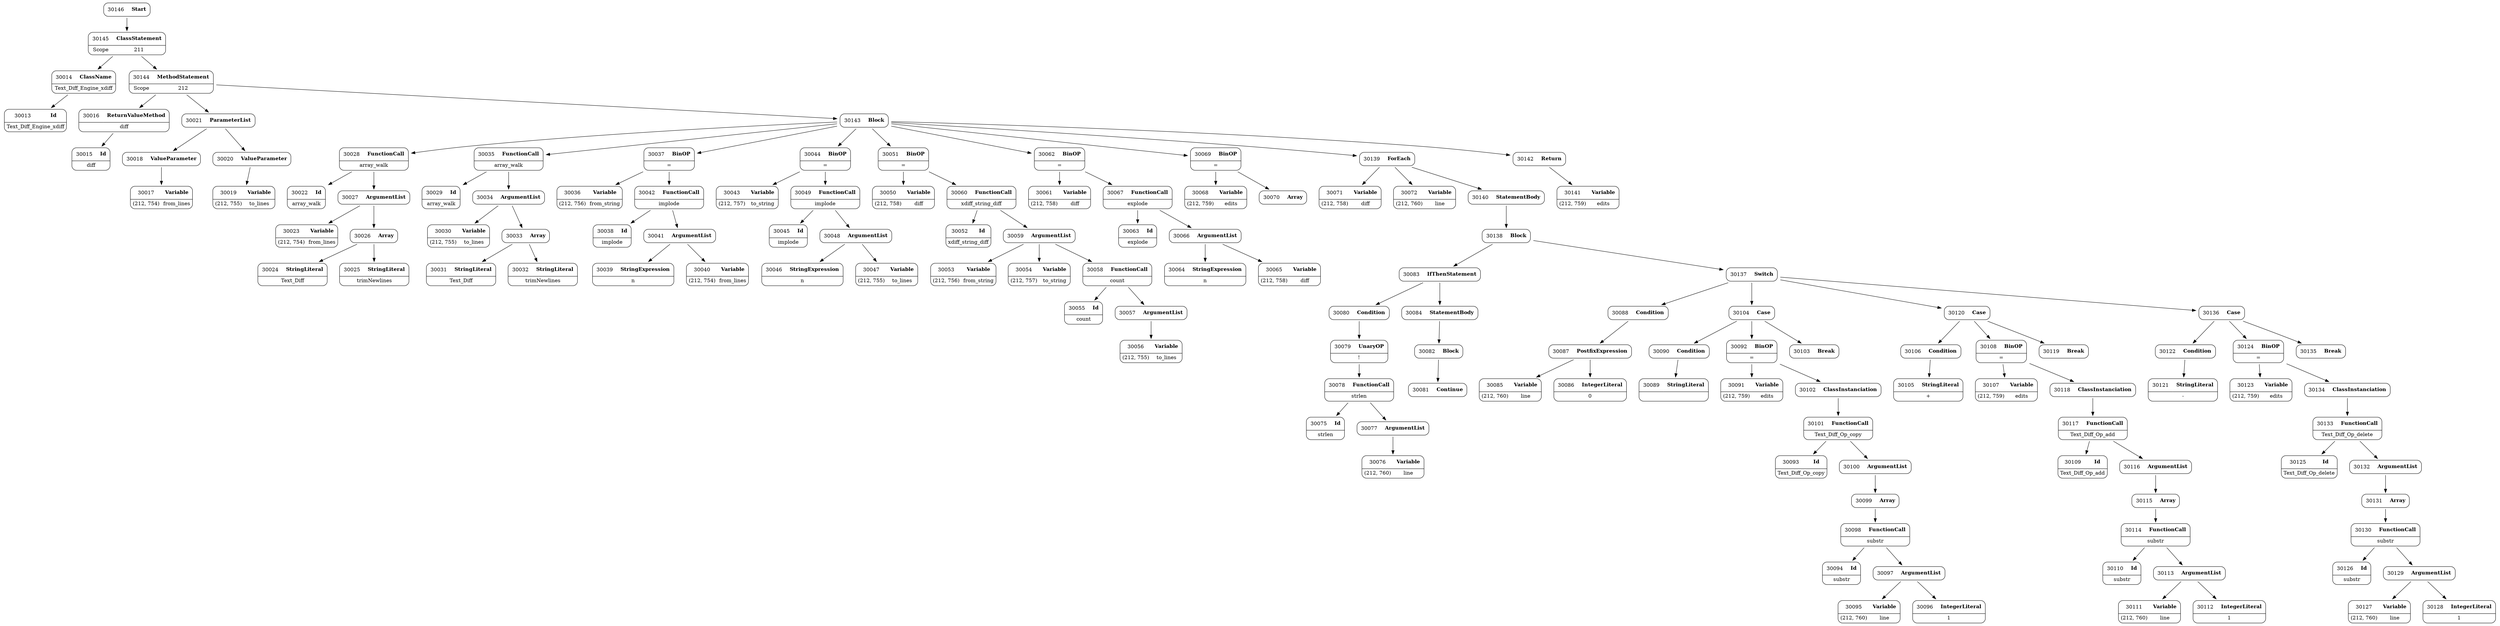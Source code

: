 digraph ast {
node [shape=none];
30013 [label=<<TABLE border='1' cellspacing='0' cellpadding='10' style='rounded' ><TR><TD border='0'>30013</TD><TD border='0'><B>Id</B></TD></TR><HR/><TR><TD border='0' cellpadding='5' colspan='2'>Text_Diff_Engine_xdiff</TD></TR></TABLE>>];
30014 [label=<<TABLE border='1' cellspacing='0' cellpadding='10' style='rounded' ><TR><TD border='0'>30014</TD><TD border='0'><B>ClassName</B></TD></TR><HR/><TR><TD border='0' cellpadding='5' colspan='2'>Text_Diff_Engine_xdiff</TD></TR></TABLE>>];
30014 -> 30013 [weight=2];
30015 [label=<<TABLE border='1' cellspacing='0' cellpadding='10' style='rounded' ><TR><TD border='0'>30015</TD><TD border='0'><B>Id</B></TD></TR><HR/><TR><TD border='0' cellpadding='5' colspan='2'>diff</TD></TR></TABLE>>];
30016 [label=<<TABLE border='1' cellspacing='0' cellpadding='10' style='rounded' ><TR><TD border='0'>30016</TD><TD border='0'><B>ReturnValueMethod</B></TD></TR><HR/><TR><TD border='0' cellpadding='5' colspan='2'>diff</TD></TR></TABLE>>];
30016 -> 30015 [weight=2];
30017 [label=<<TABLE border='1' cellspacing='0' cellpadding='10' style='rounded' ><TR><TD border='0'>30017</TD><TD border='0'><B>Variable</B></TD></TR><HR/><TR><TD border='0' cellpadding='5'>(212, 754)</TD><TD border='0' cellpadding='5'>from_lines</TD></TR></TABLE>>];
30018 [label=<<TABLE border='1' cellspacing='0' cellpadding='10' style='rounded' ><TR><TD border='0'>30018</TD><TD border='0'><B>ValueParameter</B></TD></TR></TABLE>>];
30018 -> 30017 [weight=2];
30019 [label=<<TABLE border='1' cellspacing='0' cellpadding='10' style='rounded' ><TR><TD border='0'>30019</TD><TD border='0'><B>Variable</B></TD></TR><HR/><TR><TD border='0' cellpadding='5'>(212, 755)</TD><TD border='0' cellpadding='5'>to_lines</TD></TR></TABLE>>];
30020 [label=<<TABLE border='1' cellspacing='0' cellpadding='10' style='rounded' ><TR><TD border='0'>30020</TD><TD border='0'><B>ValueParameter</B></TD></TR></TABLE>>];
30020 -> 30019 [weight=2];
30021 [label=<<TABLE border='1' cellspacing='0' cellpadding='10' style='rounded' ><TR><TD border='0'>30021</TD><TD border='0'><B>ParameterList</B></TD></TR></TABLE>>];
30021 -> 30018 [weight=2];
30021 -> 30020 [weight=2];
30022 [label=<<TABLE border='1' cellspacing='0' cellpadding='10' style='rounded' ><TR><TD border='0'>30022</TD><TD border='0'><B>Id</B></TD></TR><HR/><TR><TD border='0' cellpadding='5' colspan='2'>array_walk</TD></TR></TABLE>>];
30023 [label=<<TABLE border='1' cellspacing='0' cellpadding='10' style='rounded' ><TR><TD border='0'>30023</TD><TD border='0'><B>Variable</B></TD></TR><HR/><TR><TD border='0' cellpadding='5'>(212, 754)</TD><TD border='0' cellpadding='5'>from_lines</TD></TR></TABLE>>];
30024 [label=<<TABLE border='1' cellspacing='0' cellpadding='10' style='rounded' ><TR><TD border='0'>30024</TD><TD border='0'><B>StringLiteral</B></TD></TR><HR/><TR><TD border='0' cellpadding='5' colspan='2'>Text_Diff</TD></TR></TABLE>>];
30025 [label=<<TABLE border='1' cellspacing='0' cellpadding='10' style='rounded' ><TR><TD border='0'>30025</TD><TD border='0'><B>StringLiteral</B></TD></TR><HR/><TR><TD border='0' cellpadding='5' colspan='2'>trimNewlines</TD></TR></TABLE>>];
30026 [label=<<TABLE border='1' cellspacing='0' cellpadding='10' style='rounded' ><TR><TD border='0'>30026</TD><TD border='0'><B>Array</B></TD></TR></TABLE>>];
30026 -> 30024 [weight=2];
30026 -> 30025 [weight=2];
30027 [label=<<TABLE border='1' cellspacing='0' cellpadding='10' style='rounded' ><TR><TD border='0'>30027</TD><TD border='0'><B>ArgumentList</B></TD></TR></TABLE>>];
30027 -> 30023 [weight=2];
30027 -> 30026 [weight=2];
30028 [label=<<TABLE border='1' cellspacing='0' cellpadding='10' style='rounded' ><TR><TD border='0'>30028</TD><TD border='0'><B>FunctionCall</B></TD></TR><HR/><TR><TD border='0' cellpadding='5' colspan='2'>array_walk</TD></TR></TABLE>>];
30028 -> 30022 [weight=2];
30028 -> 30027 [weight=2];
30029 [label=<<TABLE border='1' cellspacing='0' cellpadding='10' style='rounded' ><TR><TD border='0'>30029</TD><TD border='0'><B>Id</B></TD></TR><HR/><TR><TD border='0' cellpadding='5' colspan='2'>array_walk</TD></TR></TABLE>>];
30030 [label=<<TABLE border='1' cellspacing='0' cellpadding='10' style='rounded' ><TR><TD border='0'>30030</TD><TD border='0'><B>Variable</B></TD></TR><HR/><TR><TD border='0' cellpadding='5'>(212, 755)</TD><TD border='0' cellpadding='5'>to_lines</TD></TR></TABLE>>];
30031 [label=<<TABLE border='1' cellspacing='0' cellpadding='10' style='rounded' ><TR><TD border='0'>30031</TD><TD border='0'><B>StringLiteral</B></TD></TR><HR/><TR><TD border='0' cellpadding='5' colspan='2'>Text_Diff</TD></TR></TABLE>>];
30032 [label=<<TABLE border='1' cellspacing='0' cellpadding='10' style='rounded' ><TR><TD border='0'>30032</TD><TD border='0'><B>StringLiteral</B></TD></TR><HR/><TR><TD border='0' cellpadding='5' colspan='2'>trimNewlines</TD></TR></TABLE>>];
30033 [label=<<TABLE border='1' cellspacing='0' cellpadding='10' style='rounded' ><TR><TD border='0'>30033</TD><TD border='0'><B>Array</B></TD></TR></TABLE>>];
30033 -> 30031 [weight=2];
30033 -> 30032 [weight=2];
30034 [label=<<TABLE border='1' cellspacing='0' cellpadding='10' style='rounded' ><TR><TD border='0'>30034</TD><TD border='0'><B>ArgumentList</B></TD></TR></TABLE>>];
30034 -> 30030 [weight=2];
30034 -> 30033 [weight=2];
30035 [label=<<TABLE border='1' cellspacing='0' cellpadding='10' style='rounded' ><TR><TD border='0'>30035</TD><TD border='0'><B>FunctionCall</B></TD></TR><HR/><TR><TD border='0' cellpadding='5' colspan='2'>array_walk</TD></TR></TABLE>>];
30035 -> 30029 [weight=2];
30035 -> 30034 [weight=2];
30036 [label=<<TABLE border='1' cellspacing='0' cellpadding='10' style='rounded' ><TR><TD border='0'>30036</TD><TD border='0'><B>Variable</B></TD></TR><HR/><TR><TD border='0' cellpadding='5'>(212, 756)</TD><TD border='0' cellpadding='5'>from_string</TD></TR></TABLE>>];
30037 [label=<<TABLE border='1' cellspacing='0' cellpadding='10' style='rounded' ><TR><TD border='0'>30037</TD><TD border='0'><B>BinOP</B></TD></TR><HR/><TR><TD border='0' cellpadding='5' colspan='2'>=</TD></TR></TABLE>>];
30037 -> 30036 [weight=2];
30037 -> 30042 [weight=2];
30038 [label=<<TABLE border='1' cellspacing='0' cellpadding='10' style='rounded' ><TR><TD border='0'>30038</TD><TD border='0'><B>Id</B></TD></TR><HR/><TR><TD border='0' cellpadding='5' colspan='2'>implode</TD></TR></TABLE>>];
30039 [label=<<TABLE border='1' cellspacing='0' cellpadding='10' style='rounded' ><TR><TD border='0'>30039</TD><TD border='0'><B>StringExpression</B></TD></TR><HR/><TR><TD border='0' cellpadding='5' colspan='2'>n</TD></TR></TABLE>>];
30040 [label=<<TABLE border='1' cellspacing='0' cellpadding='10' style='rounded' ><TR><TD border='0'>30040</TD><TD border='0'><B>Variable</B></TD></TR><HR/><TR><TD border='0' cellpadding='5'>(212, 754)</TD><TD border='0' cellpadding='5'>from_lines</TD></TR></TABLE>>];
30041 [label=<<TABLE border='1' cellspacing='0' cellpadding='10' style='rounded' ><TR><TD border='0'>30041</TD><TD border='0'><B>ArgumentList</B></TD></TR></TABLE>>];
30041 -> 30039 [weight=2];
30041 -> 30040 [weight=2];
30042 [label=<<TABLE border='1' cellspacing='0' cellpadding='10' style='rounded' ><TR><TD border='0'>30042</TD><TD border='0'><B>FunctionCall</B></TD></TR><HR/><TR><TD border='0' cellpadding='5' colspan='2'>implode</TD></TR></TABLE>>];
30042 -> 30038 [weight=2];
30042 -> 30041 [weight=2];
30043 [label=<<TABLE border='1' cellspacing='0' cellpadding='10' style='rounded' ><TR><TD border='0'>30043</TD><TD border='0'><B>Variable</B></TD></TR><HR/><TR><TD border='0' cellpadding='5'>(212, 757)</TD><TD border='0' cellpadding='5'>to_string</TD></TR></TABLE>>];
30044 [label=<<TABLE border='1' cellspacing='0' cellpadding='10' style='rounded' ><TR><TD border='0'>30044</TD><TD border='0'><B>BinOP</B></TD></TR><HR/><TR><TD border='0' cellpadding='5' colspan='2'>=</TD></TR></TABLE>>];
30044 -> 30043 [weight=2];
30044 -> 30049 [weight=2];
30045 [label=<<TABLE border='1' cellspacing='0' cellpadding='10' style='rounded' ><TR><TD border='0'>30045</TD><TD border='0'><B>Id</B></TD></TR><HR/><TR><TD border='0' cellpadding='5' colspan='2'>implode</TD></TR></TABLE>>];
30046 [label=<<TABLE border='1' cellspacing='0' cellpadding='10' style='rounded' ><TR><TD border='0'>30046</TD><TD border='0'><B>StringExpression</B></TD></TR><HR/><TR><TD border='0' cellpadding='5' colspan='2'>n</TD></TR></TABLE>>];
30047 [label=<<TABLE border='1' cellspacing='0' cellpadding='10' style='rounded' ><TR><TD border='0'>30047</TD><TD border='0'><B>Variable</B></TD></TR><HR/><TR><TD border='0' cellpadding='5'>(212, 755)</TD><TD border='0' cellpadding='5'>to_lines</TD></TR></TABLE>>];
30048 [label=<<TABLE border='1' cellspacing='0' cellpadding='10' style='rounded' ><TR><TD border='0'>30048</TD><TD border='0'><B>ArgumentList</B></TD></TR></TABLE>>];
30048 -> 30046 [weight=2];
30048 -> 30047 [weight=2];
30049 [label=<<TABLE border='1' cellspacing='0' cellpadding='10' style='rounded' ><TR><TD border='0'>30049</TD><TD border='0'><B>FunctionCall</B></TD></TR><HR/><TR><TD border='0' cellpadding='5' colspan='2'>implode</TD></TR></TABLE>>];
30049 -> 30045 [weight=2];
30049 -> 30048 [weight=2];
30050 [label=<<TABLE border='1' cellspacing='0' cellpadding='10' style='rounded' ><TR><TD border='0'>30050</TD><TD border='0'><B>Variable</B></TD></TR><HR/><TR><TD border='0' cellpadding='5'>(212, 758)</TD><TD border='0' cellpadding='5'>diff</TD></TR></TABLE>>];
30051 [label=<<TABLE border='1' cellspacing='0' cellpadding='10' style='rounded' ><TR><TD border='0'>30051</TD><TD border='0'><B>BinOP</B></TD></TR><HR/><TR><TD border='0' cellpadding='5' colspan='2'>=</TD></TR></TABLE>>];
30051 -> 30050 [weight=2];
30051 -> 30060 [weight=2];
30052 [label=<<TABLE border='1' cellspacing='0' cellpadding='10' style='rounded' ><TR><TD border='0'>30052</TD><TD border='0'><B>Id</B></TD></TR><HR/><TR><TD border='0' cellpadding='5' colspan='2'>xdiff_string_diff</TD></TR></TABLE>>];
30053 [label=<<TABLE border='1' cellspacing='0' cellpadding='10' style='rounded' ><TR><TD border='0'>30053</TD><TD border='0'><B>Variable</B></TD></TR><HR/><TR><TD border='0' cellpadding='5'>(212, 756)</TD><TD border='0' cellpadding='5'>from_string</TD></TR></TABLE>>];
30054 [label=<<TABLE border='1' cellspacing='0' cellpadding='10' style='rounded' ><TR><TD border='0'>30054</TD><TD border='0'><B>Variable</B></TD></TR><HR/><TR><TD border='0' cellpadding='5'>(212, 757)</TD><TD border='0' cellpadding='5'>to_string</TD></TR></TABLE>>];
30055 [label=<<TABLE border='1' cellspacing='0' cellpadding='10' style='rounded' ><TR><TD border='0'>30055</TD><TD border='0'><B>Id</B></TD></TR><HR/><TR><TD border='0' cellpadding='5' colspan='2'>count</TD></TR></TABLE>>];
30056 [label=<<TABLE border='1' cellspacing='0' cellpadding='10' style='rounded' ><TR><TD border='0'>30056</TD><TD border='0'><B>Variable</B></TD></TR><HR/><TR><TD border='0' cellpadding='5'>(212, 755)</TD><TD border='0' cellpadding='5'>to_lines</TD></TR></TABLE>>];
30057 [label=<<TABLE border='1' cellspacing='0' cellpadding='10' style='rounded' ><TR><TD border='0'>30057</TD><TD border='0'><B>ArgumentList</B></TD></TR></TABLE>>];
30057 -> 30056 [weight=2];
30058 [label=<<TABLE border='1' cellspacing='0' cellpadding='10' style='rounded' ><TR><TD border='0'>30058</TD><TD border='0'><B>FunctionCall</B></TD></TR><HR/><TR><TD border='0' cellpadding='5' colspan='2'>count</TD></TR></TABLE>>];
30058 -> 30055 [weight=2];
30058 -> 30057 [weight=2];
30059 [label=<<TABLE border='1' cellspacing='0' cellpadding='10' style='rounded' ><TR><TD border='0'>30059</TD><TD border='0'><B>ArgumentList</B></TD></TR></TABLE>>];
30059 -> 30053 [weight=2];
30059 -> 30054 [weight=2];
30059 -> 30058 [weight=2];
30060 [label=<<TABLE border='1' cellspacing='0' cellpadding='10' style='rounded' ><TR><TD border='0'>30060</TD><TD border='0'><B>FunctionCall</B></TD></TR><HR/><TR><TD border='0' cellpadding='5' colspan='2'>xdiff_string_diff</TD></TR></TABLE>>];
30060 -> 30052 [weight=2];
30060 -> 30059 [weight=2];
30061 [label=<<TABLE border='1' cellspacing='0' cellpadding='10' style='rounded' ><TR><TD border='0'>30061</TD><TD border='0'><B>Variable</B></TD></TR><HR/><TR><TD border='0' cellpadding='5'>(212, 758)</TD><TD border='0' cellpadding='5'>diff</TD></TR></TABLE>>];
30062 [label=<<TABLE border='1' cellspacing='0' cellpadding='10' style='rounded' ><TR><TD border='0'>30062</TD><TD border='0'><B>BinOP</B></TD></TR><HR/><TR><TD border='0' cellpadding='5' colspan='2'>=</TD></TR></TABLE>>];
30062 -> 30061 [weight=2];
30062 -> 30067 [weight=2];
30063 [label=<<TABLE border='1' cellspacing='0' cellpadding='10' style='rounded' ><TR><TD border='0'>30063</TD><TD border='0'><B>Id</B></TD></TR><HR/><TR><TD border='0' cellpadding='5' colspan='2'>explode</TD></TR></TABLE>>];
30064 [label=<<TABLE border='1' cellspacing='0' cellpadding='10' style='rounded' ><TR><TD border='0'>30064</TD><TD border='0'><B>StringExpression</B></TD></TR><HR/><TR><TD border='0' cellpadding='5' colspan='2'>n</TD></TR></TABLE>>];
30065 [label=<<TABLE border='1' cellspacing='0' cellpadding='10' style='rounded' ><TR><TD border='0'>30065</TD><TD border='0'><B>Variable</B></TD></TR><HR/><TR><TD border='0' cellpadding='5'>(212, 758)</TD><TD border='0' cellpadding='5'>diff</TD></TR></TABLE>>];
30066 [label=<<TABLE border='1' cellspacing='0' cellpadding='10' style='rounded' ><TR><TD border='0'>30066</TD><TD border='0'><B>ArgumentList</B></TD></TR></TABLE>>];
30066 -> 30064 [weight=2];
30066 -> 30065 [weight=2];
30067 [label=<<TABLE border='1' cellspacing='0' cellpadding='10' style='rounded' ><TR><TD border='0'>30067</TD><TD border='0'><B>FunctionCall</B></TD></TR><HR/><TR><TD border='0' cellpadding='5' colspan='2'>explode</TD></TR></TABLE>>];
30067 -> 30063 [weight=2];
30067 -> 30066 [weight=2];
30068 [label=<<TABLE border='1' cellspacing='0' cellpadding='10' style='rounded' ><TR><TD border='0'>30068</TD><TD border='0'><B>Variable</B></TD></TR><HR/><TR><TD border='0' cellpadding='5'>(212, 759)</TD><TD border='0' cellpadding='5'>edits</TD></TR></TABLE>>];
30069 [label=<<TABLE border='1' cellspacing='0' cellpadding='10' style='rounded' ><TR><TD border='0'>30069</TD><TD border='0'><B>BinOP</B></TD></TR><HR/><TR><TD border='0' cellpadding='5' colspan='2'>=</TD></TR></TABLE>>];
30069 -> 30068 [weight=2];
30069 -> 30070 [weight=2];
30070 [label=<<TABLE border='1' cellspacing='0' cellpadding='10' style='rounded' ><TR><TD border='0'>30070</TD><TD border='0'><B>Array</B></TD></TR></TABLE>>];
30071 [label=<<TABLE border='1' cellspacing='0' cellpadding='10' style='rounded' ><TR><TD border='0'>30071</TD><TD border='0'><B>Variable</B></TD></TR><HR/><TR><TD border='0' cellpadding='5'>(212, 758)</TD><TD border='0' cellpadding='5'>diff</TD></TR></TABLE>>];
30072 [label=<<TABLE border='1' cellspacing='0' cellpadding='10' style='rounded' ><TR><TD border='0'>30072</TD><TD border='0'><B>Variable</B></TD></TR><HR/><TR><TD border='0' cellpadding='5'>(212, 760)</TD><TD border='0' cellpadding='5'>line</TD></TR></TABLE>>];
30075 [label=<<TABLE border='1' cellspacing='0' cellpadding='10' style='rounded' ><TR><TD border='0'>30075</TD><TD border='0'><B>Id</B></TD></TR><HR/><TR><TD border='0' cellpadding='5' colspan='2'>strlen</TD></TR></TABLE>>];
30076 [label=<<TABLE border='1' cellspacing='0' cellpadding='10' style='rounded' ><TR><TD border='0'>30076</TD><TD border='0'><B>Variable</B></TD></TR><HR/><TR><TD border='0' cellpadding='5'>(212, 760)</TD><TD border='0' cellpadding='5'>line</TD></TR></TABLE>>];
30077 [label=<<TABLE border='1' cellspacing='0' cellpadding='10' style='rounded' ><TR><TD border='0'>30077</TD><TD border='0'><B>ArgumentList</B></TD></TR></TABLE>>];
30077 -> 30076 [weight=2];
30078 [label=<<TABLE border='1' cellspacing='0' cellpadding='10' style='rounded' ><TR><TD border='0'>30078</TD><TD border='0'><B>FunctionCall</B></TD></TR><HR/><TR><TD border='0' cellpadding='5' colspan='2'>strlen</TD></TR></TABLE>>];
30078 -> 30075 [weight=2];
30078 -> 30077 [weight=2];
30079 [label=<<TABLE border='1' cellspacing='0' cellpadding='10' style='rounded' ><TR><TD border='0'>30079</TD><TD border='0'><B>UnaryOP</B></TD></TR><HR/><TR><TD border='0' cellpadding='5' colspan='2'>!</TD></TR></TABLE>>];
30079 -> 30078 [weight=2];
30080 [label=<<TABLE border='1' cellspacing='0' cellpadding='10' style='rounded' ><TR><TD border='0'>30080</TD><TD border='0'><B>Condition</B></TD></TR></TABLE>>];
30080 -> 30079 [weight=2];
30081 [label=<<TABLE border='1' cellspacing='0' cellpadding='10' style='rounded' ><TR><TD border='0'>30081</TD><TD border='0'><B>Continue</B></TD></TR></TABLE>>];
30082 [label=<<TABLE border='1' cellspacing='0' cellpadding='10' style='rounded' ><TR><TD border='0'>30082</TD><TD border='0'><B>Block</B></TD></TR></TABLE>>];
30082 -> 30081 [weight=2];
30083 [label=<<TABLE border='1' cellspacing='0' cellpadding='10' style='rounded' ><TR><TD border='0'>30083</TD><TD border='0'><B>IfThenStatement</B></TD></TR></TABLE>>];
30083 -> 30080 [weight=2];
30083 -> 30084 [weight=2];
30084 [label=<<TABLE border='1' cellspacing='0' cellpadding='10' style='rounded' ><TR><TD border='0'>30084</TD><TD border='0'><B>StatementBody</B></TD></TR></TABLE>>];
30084 -> 30082 [weight=2];
30085 [label=<<TABLE border='1' cellspacing='0' cellpadding='10' style='rounded' ><TR><TD border='0'>30085</TD><TD border='0'><B>Variable</B></TD></TR><HR/><TR><TD border='0' cellpadding='5'>(212, 760)</TD><TD border='0' cellpadding='5'>line</TD></TR></TABLE>>];
30086 [label=<<TABLE border='1' cellspacing='0' cellpadding='10' style='rounded' ><TR><TD border='0'>30086</TD><TD border='0'><B>IntegerLiteral</B></TD></TR><HR/><TR><TD border='0' cellpadding='5' colspan='2'>0</TD></TR></TABLE>>];
30087 [label=<<TABLE border='1' cellspacing='0' cellpadding='10' style='rounded' ><TR><TD border='0'>30087</TD><TD border='0'><B>PostfixExpression</B></TD></TR></TABLE>>];
30087 -> 30085 [weight=2];
30087 -> 30086 [weight=2];
30088 [label=<<TABLE border='1' cellspacing='0' cellpadding='10' style='rounded' ><TR><TD border='0'>30088</TD><TD border='0'><B>Condition</B></TD></TR></TABLE>>];
30088 -> 30087 [weight=2];
30089 [label=<<TABLE border='1' cellspacing='0' cellpadding='10' style='rounded' ><TR><TD border='0'>30089</TD><TD border='0'><B>StringLiteral</B></TD></TR><HR/><TR><TD border='0' cellpadding='5' colspan='2'> </TD></TR></TABLE>>];
30090 [label=<<TABLE border='1' cellspacing='0' cellpadding='10' style='rounded' ><TR><TD border='0'>30090</TD><TD border='0'><B>Condition</B></TD></TR></TABLE>>];
30090 -> 30089 [weight=2];
30091 [label=<<TABLE border='1' cellspacing='0' cellpadding='10' style='rounded' ><TR><TD border='0'>30091</TD><TD border='0'><B>Variable</B></TD></TR><HR/><TR><TD border='0' cellpadding='5'>(212, 759)</TD><TD border='0' cellpadding='5'>edits</TD></TR></TABLE>>];
30092 [label=<<TABLE border='1' cellspacing='0' cellpadding='10' style='rounded' ><TR><TD border='0'>30092</TD><TD border='0'><B>BinOP</B></TD></TR><HR/><TR><TD border='0' cellpadding='5' colspan='2'>=</TD></TR></TABLE>>];
30092 -> 30091 [weight=2];
30092 -> 30102 [weight=2];
30093 [label=<<TABLE border='1' cellspacing='0' cellpadding='10' style='rounded' ><TR><TD border='0'>30093</TD><TD border='0'><B>Id</B></TD></TR><HR/><TR><TD border='0' cellpadding='5' colspan='2'>Text_Diff_Op_copy</TD></TR></TABLE>>];
30094 [label=<<TABLE border='1' cellspacing='0' cellpadding='10' style='rounded' ><TR><TD border='0'>30094</TD><TD border='0'><B>Id</B></TD></TR><HR/><TR><TD border='0' cellpadding='5' colspan='2'>substr</TD></TR></TABLE>>];
30095 [label=<<TABLE border='1' cellspacing='0' cellpadding='10' style='rounded' ><TR><TD border='0'>30095</TD><TD border='0'><B>Variable</B></TD></TR><HR/><TR><TD border='0' cellpadding='5'>(212, 760)</TD><TD border='0' cellpadding='5'>line</TD></TR></TABLE>>];
30096 [label=<<TABLE border='1' cellspacing='0' cellpadding='10' style='rounded' ><TR><TD border='0'>30096</TD><TD border='0'><B>IntegerLiteral</B></TD></TR><HR/><TR><TD border='0' cellpadding='5' colspan='2'>1</TD></TR></TABLE>>];
30097 [label=<<TABLE border='1' cellspacing='0' cellpadding='10' style='rounded' ><TR><TD border='0'>30097</TD><TD border='0'><B>ArgumentList</B></TD></TR></TABLE>>];
30097 -> 30095 [weight=2];
30097 -> 30096 [weight=2];
30098 [label=<<TABLE border='1' cellspacing='0' cellpadding='10' style='rounded' ><TR><TD border='0'>30098</TD><TD border='0'><B>FunctionCall</B></TD></TR><HR/><TR><TD border='0' cellpadding='5' colspan='2'>substr</TD></TR></TABLE>>];
30098 -> 30094 [weight=2];
30098 -> 30097 [weight=2];
30099 [label=<<TABLE border='1' cellspacing='0' cellpadding='10' style='rounded' ><TR><TD border='0'>30099</TD><TD border='0'><B>Array</B></TD></TR></TABLE>>];
30099 -> 30098 [weight=2];
30100 [label=<<TABLE border='1' cellspacing='0' cellpadding='10' style='rounded' ><TR><TD border='0'>30100</TD><TD border='0'><B>ArgumentList</B></TD></TR></TABLE>>];
30100 -> 30099 [weight=2];
30101 [label=<<TABLE border='1' cellspacing='0' cellpadding='10' style='rounded' ><TR><TD border='0'>30101</TD><TD border='0'><B>FunctionCall</B></TD></TR><HR/><TR><TD border='0' cellpadding='5' colspan='2'>Text_Diff_Op_copy</TD></TR></TABLE>>];
30101 -> 30093 [weight=2];
30101 -> 30100 [weight=2];
30102 [label=<<TABLE border='1' cellspacing='0' cellpadding='10' style='rounded' ><TR><TD border='0'>30102</TD><TD border='0'><B>ClassInstanciation</B></TD></TR></TABLE>>];
30102 -> 30101 [weight=2];
30103 [label=<<TABLE border='1' cellspacing='0' cellpadding='10' style='rounded' ><TR><TD border='0'>30103</TD><TD border='0'><B>Break</B></TD></TR></TABLE>>];
30104 [label=<<TABLE border='1' cellspacing='0' cellpadding='10' style='rounded' ><TR><TD border='0'>30104</TD><TD border='0'><B>Case</B></TD></TR></TABLE>>];
30104 -> 30090 [weight=2];
30104 -> 30092 [weight=2];
30104 -> 30103 [weight=2];
30105 [label=<<TABLE border='1' cellspacing='0' cellpadding='10' style='rounded' ><TR><TD border='0'>30105</TD><TD border='0'><B>StringLiteral</B></TD></TR><HR/><TR><TD border='0' cellpadding='5' colspan='2'>+</TD></TR></TABLE>>];
30106 [label=<<TABLE border='1' cellspacing='0' cellpadding='10' style='rounded' ><TR><TD border='0'>30106</TD><TD border='0'><B>Condition</B></TD></TR></TABLE>>];
30106 -> 30105 [weight=2];
30107 [label=<<TABLE border='1' cellspacing='0' cellpadding='10' style='rounded' ><TR><TD border='0'>30107</TD><TD border='0'><B>Variable</B></TD></TR><HR/><TR><TD border='0' cellpadding='5'>(212, 759)</TD><TD border='0' cellpadding='5'>edits</TD></TR></TABLE>>];
30108 [label=<<TABLE border='1' cellspacing='0' cellpadding='10' style='rounded' ><TR><TD border='0'>30108</TD><TD border='0'><B>BinOP</B></TD></TR><HR/><TR><TD border='0' cellpadding='5' colspan='2'>=</TD></TR></TABLE>>];
30108 -> 30107 [weight=2];
30108 -> 30118 [weight=2];
30109 [label=<<TABLE border='1' cellspacing='0' cellpadding='10' style='rounded' ><TR><TD border='0'>30109</TD><TD border='0'><B>Id</B></TD></TR><HR/><TR><TD border='0' cellpadding='5' colspan='2'>Text_Diff_Op_add</TD></TR></TABLE>>];
30110 [label=<<TABLE border='1' cellspacing='0' cellpadding='10' style='rounded' ><TR><TD border='0'>30110</TD><TD border='0'><B>Id</B></TD></TR><HR/><TR><TD border='0' cellpadding='5' colspan='2'>substr</TD></TR></TABLE>>];
30111 [label=<<TABLE border='1' cellspacing='0' cellpadding='10' style='rounded' ><TR><TD border='0'>30111</TD><TD border='0'><B>Variable</B></TD></TR><HR/><TR><TD border='0' cellpadding='5'>(212, 760)</TD><TD border='0' cellpadding='5'>line</TD></TR></TABLE>>];
30112 [label=<<TABLE border='1' cellspacing='0' cellpadding='10' style='rounded' ><TR><TD border='0'>30112</TD><TD border='0'><B>IntegerLiteral</B></TD></TR><HR/><TR><TD border='0' cellpadding='5' colspan='2'>1</TD></TR></TABLE>>];
30113 [label=<<TABLE border='1' cellspacing='0' cellpadding='10' style='rounded' ><TR><TD border='0'>30113</TD><TD border='0'><B>ArgumentList</B></TD></TR></TABLE>>];
30113 -> 30111 [weight=2];
30113 -> 30112 [weight=2];
30114 [label=<<TABLE border='1' cellspacing='0' cellpadding='10' style='rounded' ><TR><TD border='0'>30114</TD><TD border='0'><B>FunctionCall</B></TD></TR><HR/><TR><TD border='0' cellpadding='5' colspan='2'>substr</TD></TR></TABLE>>];
30114 -> 30110 [weight=2];
30114 -> 30113 [weight=2];
30115 [label=<<TABLE border='1' cellspacing='0' cellpadding='10' style='rounded' ><TR><TD border='0'>30115</TD><TD border='0'><B>Array</B></TD></TR></TABLE>>];
30115 -> 30114 [weight=2];
30116 [label=<<TABLE border='1' cellspacing='0' cellpadding='10' style='rounded' ><TR><TD border='0'>30116</TD><TD border='0'><B>ArgumentList</B></TD></TR></TABLE>>];
30116 -> 30115 [weight=2];
30117 [label=<<TABLE border='1' cellspacing='0' cellpadding='10' style='rounded' ><TR><TD border='0'>30117</TD><TD border='0'><B>FunctionCall</B></TD></TR><HR/><TR><TD border='0' cellpadding='5' colspan='2'>Text_Diff_Op_add</TD></TR></TABLE>>];
30117 -> 30109 [weight=2];
30117 -> 30116 [weight=2];
30118 [label=<<TABLE border='1' cellspacing='0' cellpadding='10' style='rounded' ><TR><TD border='0'>30118</TD><TD border='0'><B>ClassInstanciation</B></TD></TR></TABLE>>];
30118 -> 30117 [weight=2];
30119 [label=<<TABLE border='1' cellspacing='0' cellpadding='10' style='rounded' ><TR><TD border='0'>30119</TD><TD border='0'><B>Break</B></TD></TR></TABLE>>];
30120 [label=<<TABLE border='1' cellspacing='0' cellpadding='10' style='rounded' ><TR><TD border='0'>30120</TD><TD border='0'><B>Case</B></TD></TR></TABLE>>];
30120 -> 30106 [weight=2];
30120 -> 30108 [weight=2];
30120 -> 30119 [weight=2];
30121 [label=<<TABLE border='1' cellspacing='0' cellpadding='10' style='rounded' ><TR><TD border='0'>30121</TD><TD border='0'><B>StringLiteral</B></TD></TR><HR/><TR><TD border='0' cellpadding='5' colspan='2'>-</TD></TR></TABLE>>];
30122 [label=<<TABLE border='1' cellspacing='0' cellpadding='10' style='rounded' ><TR><TD border='0'>30122</TD><TD border='0'><B>Condition</B></TD></TR></TABLE>>];
30122 -> 30121 [weight=2];
30123 [label=<<TABLE border='1' cellspacing='0' cellpadding='10' style='rounded' ><TR><TD border='0'>30123</TD><TD border='0'><B>Variable</B></TD></TR><HR/><TR><TD border='0' cellpadding='5'>(212, 759)</TD><TD border='0' cellpadding='5'>edits</TD></TR></TABLE>>];
30124 [label=<<TABLE border='1' cellspacing='0' cellpadding='10' style='rounded' ><TR><TD border='0'>30124</TD><TD border='0'><B>BinOP</B></TD></TR><HR/><TR><TD border='0' cellpadding='5' colspan='2'>=</TD></TR></TABLE>>];
30124 -> 30123 [weight=2];
30124 -> 30134 [weight=2];
30125 [label=<<TABLE border='1' cellspacing='0' cellpadding='10' style='rounded' ><TR><TD border='0'>30125</TD><TD border='0'><B>Id</B></TD></TR><HR/><TR><TD border='0' cellpadding='5' colspan='2'>Text_Diff_Op_delete</TD></TR></TABLE>>];
30126 [label=<<TABLE border='1' cellspacing='0' cellpadding='10' style='rounded' ><TR><TD border='0'>30126</TD><TD border='0'><B>Id</B></TD></TR><HR/><TR><TD border='0' cellpadding='5' colspan='2'>substr</TD></TR></TABLE>>];
30127 [label=<<TABLE border='1' cellspacing='0' cellpadding='10' style='rounded' ><TR><TD border='0'>30127</TD><TD border='0'><B>Variable</B></TD></TR><HR/><TR><TD border='0' cellpadding='5'>(212, 760)</TD><TD border='0' cellpadding='5'>line</TD></TR></TABLE>>];
30128 [label=<<TABLE border='1' cellspacing='0' cellpadding='10' style='rounded' ><TR><TD border='0'>30128</TD><TD border='0'><B>IntegerLiteral</B></TD></TR><HR/><TR><TD border='0' cellpadding='5' colspan='2'>1</TD></TR></TABLE>>];
30129 [label=<<TABLE border='1' cellspacing='0' cellpadding='10' style='rounded' ><TR><TD border='0'>30129</TD><TD border='0'><B>ArgumentList</B></TD></TR></TABLE>>];
30129 -> 30127 [weight=2];
30129 -> 30128 [weight=2];
30130 [label=<<TABLE border='1' cellspacing='0' cellpadding='10' style='rounded' ><TR><TD border='0'>30130</TD><TD border='0'><B>FunctionCall</B></TD></TR><HR/><TR><TD border='0' cellpadding='5' colspan='2'>substr</TD></TR></TABLE>>];
30130 -> 30126 [weight=2];
30130 -> 30129 [weight=2];
30131 [label=<<TABLE border='1' cellspacing='0' cellpadding='10' style='rounded' ><TR><TD border='0'>30131</TD><TD border='0'><B>Array</B></TD></TR></TABLE>>];
30131 -> 30130 [weight=2];
30132 [label=<<TABLE border='1' cellspacing='0' cellpadding='10' style='rounded' ><TR><TD border='0'>30132</TD><TD border='0'><B>ArgumentList</B></TD></TR></TABLE>>];
30132 -> 30131 [weight=2];
30133 [label=<<TABLE border='1' cellspacing='0' cellpadding='10' style='rounded' ><TR><TD border='0'>30133</TD><TD border='0'><B>FunctionCall</B></TD></TR><HR/><TR><TD border='0' cellpadding='5' colspan='2'>Text_Diff_Op_delete</TD></TR></TABLE>>];
30133 -> 30125 [weight=2];
30133 -> 30132 [weight=2];
30134 [label=<<TABLE border='1' cellspacing='0' cellpadding='10' style='rounded' ><TR><TD border='0'>30134</TD><TD border='0'><B>ClassInstanciation</B></TD></TR></TABLE>>];
30134 -> 30133 [weight=2];
30135 [label=<<TABLE border='1' cellspacing='0' cellpadding='10' style='rounded' ><TR><TD border='0'>30135</TD><TD border='0'><B>Break</B></TD></TR></TABLE>>];
30136 [label=<<TABLE border='1' cellspacing='0' cellpadding='10' style='rounded' ><TR><TD border='0'>30136</TD><TD border='0'><B>Case</B></TD></TR></TABLE>>];
30136 -> 30122 [weight=2];
30136 -> 30124 [weight=2];
30136 -> 30135 [weight=2];
30137 [label=<<TABLE border='1' cellspacing='0' cellpadding='10' style='rounded' ><TR><TD border='0'>30137</TD><TD border='0'><B>Switch</B></TD></TR></TABLE>>];
30137 -> 30088 [weight=2];
30137 -> 30104 [weight=2];
30137 -> 30120 [weight=2];
30137 -> 30136 [weight=2];
30138 [label=<<TABLE border='1' cellspacing='0' cellpadding='10' style='rounded' ><TR><TD border='0'>30138</TD><TD border='0'><B>Block</B></TD></TR></TABLE>>];
30138 -> 30083 [weight=2];
30138 -> 30137 [weight=2];
30139 [label=<<TABLE border='1' cellspacing='0' cellpadding='10' style='rounded' ><TR><TD border='0'>30139</TD><TD border='0'><B>ForEach</B></TD></TR></TABLE>>];
30139 -> 30071 [weight=2];
30139 -> 30072 [weight=2];
30139 -> 30140 [weight=2];
30140 [label=<<TABLE border='1' cellspacing='0' cellpadding='10' style='rounded' ><TR><TD border='0'>30140</TD><TD border='0'><B>StatementBody</B></TD></TR></TABLE>>];
30140 -> 30138 [weight=2];
30141 [label=<<TABLE border='1' cellspacing='0' cellpadding='10' style='rounded' ><TR><TD border='0'>30141</TD><TD border='0'><B>Variable</B></TD></TR><HR/><TR><TD border='0' cellpadding='5'>(212, 759)</TD><TD border='0' cellpadding='5'>edits</TD></TR></TABLE>>];
30142 [label=<<TABLE border='1' cellspacing='0' cellpadding='10' style='rounded' ><TR><TD border='0'>30142</TD><TD border='0'><B>Return</B></TD></TR></TABLE>>];
30142 -> 30141 [weight=2];
30143 [label=<<TABLE border='1' cellspacing='0' cellpadding='10' style='rounded' ><TR><TD border='0'>30143</TD><TD border='0'><B>Block</B></TD></TR></TABLE>>];
30143 -> 30028 [weight=2];
30143 -> 30035 [weight=2];
30143 -> 30037 [weight=2];
30143 -> 30044 [weight=2];
30143 -> 30051 [weight=2];
30143 -> 30062 [weight=2];
30143 -> 30069 [weight=2];
30143 -> 30139 [weight=2];
30143 -> 30142 [weight=2];
30144 [label=<<TABLE border='1' cellspacing='0' cellpadding='10' style='rounded' ><TR><TD border='0'>30144</TD><TD border='0'><B>MethodStatement</B></TD></TR><HR/><TR><TD border='0' cellpadding='5'>Scope</TD><TD border='0' cellpadding='5'>212</TD></TR></TABLE>>];
30144 -> 30016 [weight=2];
30144 -> 30021 [weight=2];
30144 -> 30143 [weight=2];
30145 [label=<<TABLE border='1' cellspacing='0' cellpadding='10' style='rounded' ><TR><TD border='0'>30145</TD><TD border='0'><B>ClassStatement</B></TD></TR><HR/><TR><TD border='0' cellpadding='5'>Scope</TD><TD border='0' cellpadding='5'>211</TD></TR></TABLE>>];
30145 -> 30014 [weight=2];
30145 -> 30144 [weight=2];
30146 [label=<<TABLE border='1' cellspacing='0' cellpadding='10' style='rounded' ><TR><TD border='0'>30146</TD><TD border='0'><B>Start</B></TD></TR></TABLE>>];
30146 -> 30145 [weight=2];
}
